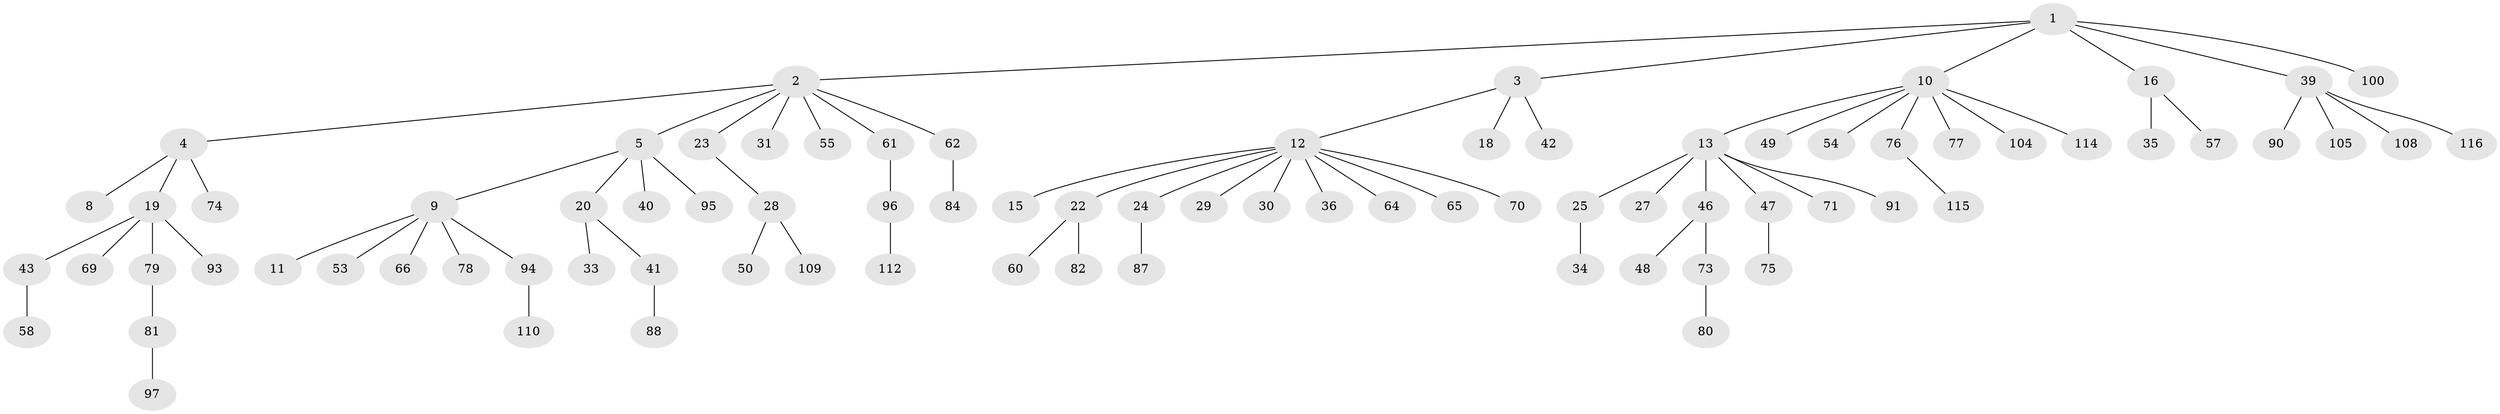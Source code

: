 // original degree distribution, {6: 0.017094017094017096, 8: 0.008547008547008548, 5: 0.03418803418803419, 4: 0.07692307692307693, 2: 0.21367521367521367, 1: 0.5555555555555556, 3: 0.07692307692307693, 7: 0.017094017094017096}
// Generated by graph-tools (version 1.1) at 2025/42/03/06/25 10:42:05]
// undirected, 83 vertices, 82 edges
graph export_dot {
graph [start="1"]
  node [color=gray90,style=filled];
  1 [super="+14"];
  2 [super="+59"];
  3 [super="+56"];
  4 [super="+6"];
  5 [super="+7"];
  8;
  9 [super="+32"];
  10 [super="+17"];
  11;
  12 [super="+21"];
  13 [super="+26"];
  15 [super="+67"];
  16 [super="+44"];
  18;
  19 [super="+38"];
  20 [super="+101"];
  22 [super="+117"];
  23 [super="+37"];
  24 [super="+99"];
  25;
  27 [super="+45"];
  28 [super="+52"];
  29;
  30;
  31;
  33;
  34 [super="+86"];
  35;
  36 [super="+63"];
  39 [super="+51"];
  40;
  41;
  42 [super="+102"];
  43;
  46 [super="+68"];
  47 [super="+72"];
  48;
  49;
  50;
  53;
  54;
  55;
  57;
  58 [super="+85"];
  60;
  61;
  62;
  64;
  65;
  66;
  69 [super="+98"];
  70;
  71;
  73 [super="+113"];
  74 [super="+92"];
  75;
  76 [super="+103"];
  77;
  78;
  79;
  80 [super="+83"];
  81 [super="+89"];
  82;
  84 [super="+111"];
  87;
  88;
  90;
  91;
  93;
  94 [super="+107"];
  95;
  96;
  97;
  100 [super="+106"];
  104;
  105;
  108;
  109;
  110;
  112;
  114;
  115;
  116;
  1 -- 2;
  1 -- 3;
  1 -- 10;
  1 -- 16;
  1 -- 100;
  1 -- 39;
  2 -- 4;
  2 -- 5;
  2 -- 23;
  2 -- 31;
  2 -- 55;
  2 -- 62;
  2 -- 61;
  3 -- 12;
  3 -- 18;
  3 -- 42;
  4 -- 19;
  4 -- 74;
  4 -- 8;
  5 -- 20;
  5 -- 40;
  5 -- 95;
  5 -- 9;
  9 -- 11;
  9 -- 66;
  9 -- 53;
  9 -- 78;
  9 -- 94;
  10 -- 13;
  10 -- 77;
  10 -- 49;
  10 -- 114;
  10 -- 54;
  10 -- 104;
  10 -- 76;
  12 -- 15;
  12 -- 22;
  12 -- 30;
  12 -- 64;
  12 -- 65;
  12 -- 36;
  12 -- 70;
  12 -- 24;
  12 -- 29;
  13 -- 25;
  13 -- 46;
  13 -- 47;
  13 -- 71;
  13 -- 91;
  13 -- 27;
  16 -- 35;
  16 -- 57;
  19 -- 93;
  19 -- 43;
  19 -- 69;
  19 -- 79;
  20 -- 33;
  20 -- 41;
  22 -- 60;
  22 -- 82;
  23 -- 28;
  24 -- 87;
  25 -- 34;
  28 -- 50;
  28 -- 109;
  39 -- 105;
  39 -- 116;
  39 -- 90;
  39 -- 108;
  41 -- 88;
  43 -- 58;
  46 -- 48;
  46 -- 73;
  47 -- 75;
  61 -- 96;
  62 -- 84;
  73 -- 80;
  76 -- 115;
  79 -- 81;
  81 -- 97;
  94 -- 110;
  96 -- 112;
}
